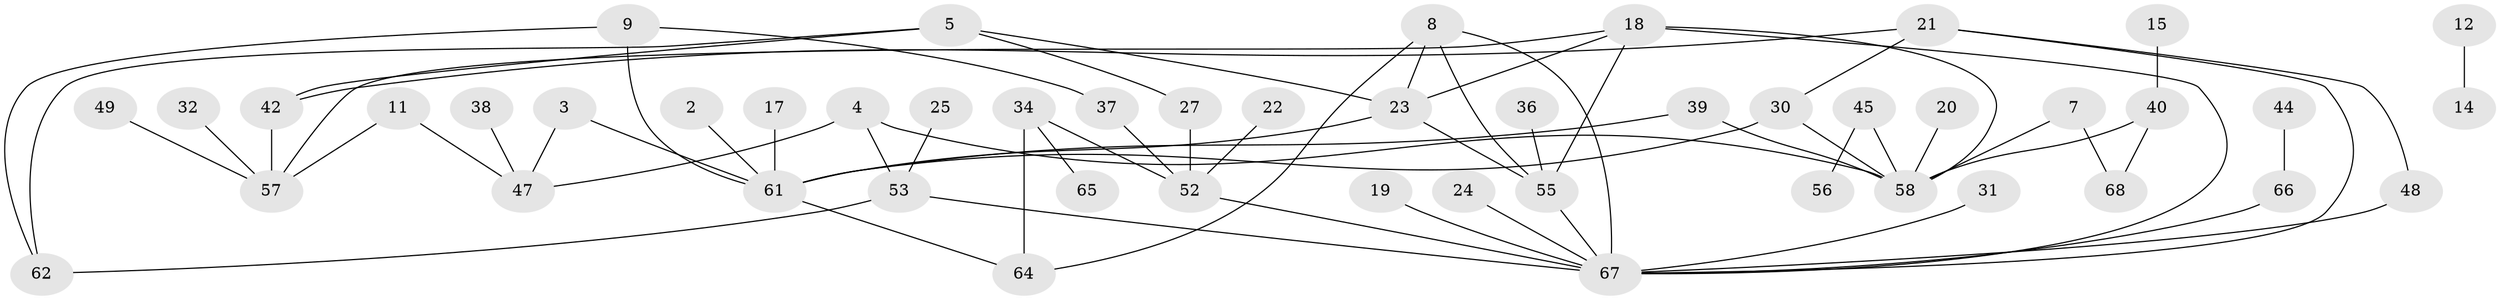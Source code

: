 // original degree distribution, {0: 0.1037037037037037, 2: 0.25925925925925924, 3: 0.22962962962962963, 5: 0.022222222222222223, 1: 0.2962962962962963, 4: 0.07407407407407407, 6: 0.014814814814814815}
// Generated by graph-tools (version 1.1) at 2025/25/03/09/25 03:25:20]
// undirected, 49 vertices, 67 edges
graph export_dot {
graph [start="1"]
  node [color=gray90,style=filled];
  2;
  3;
  4;
  5;
  7;
  8;
  9;
  11;
  12;
  14;
  15;
  17;
  18;
  19;
  20;
  21;
  22;
  23;
  24;
  25;
  27;
  30;
  31;
  32;
  34;
  36;
  37;
  38;
  39;
  40;
  42;
  44;
  45;
  47;
  48;
  49;
  52;
  53;
  55;
  56;
  57;
  58;
  61;
  62;
  64;
  65;
  66;
  67;
  68;
  2 -- 61 [weight=1.0];
  3 -- 47 [weight=1.0];
  3 -- 61 [weight=1.0];
  4 -- 47 [weight=1.0];
  4 -- 53 [weight=1.0];
  4 -- 58 [weight=1.0];
  5 -- 23 [weight=1.0];
  5 -- 27 [weight=1.0];
  5 -- 42 [weight=1.0];
  5 -- 62 [weight=1.0];
  7 -- 58 [weight=1.0];
  7 -- 68 [weight=1.0];
  8 -- 23 [weight=1.0];
  8 -- 55 [weight=1.0];
  8 -- 64 [weight=1.0];
  8 -- 67 [weight=1.0];
  9 -- 37 [weight=1.0];
  9 -- 61 [weight=1.0];
  9 -- 62 [weight=1.0];
  11 -- 47 [weight=1.0];
  11 -- 57 [weight=1.0];
  12 -- 14 [weight=1.0];
  15 -- 40 [weight=1.0];
  17 -- 61 [weight=1.0];
  18 -- 23 [weight=1.0];
  18 -- 55 [weight=1.0];
  18 -- 57 [weight=1.0];
  18 -- 58 [weight=1.0];
  18 -- 67 [weight=1.0];
  19 -- 67 [weight=1.0];
  20 -- 58 [weight=1.0];
  21 -- 30 [weight=1.0];
  21 -- 42 [weight=1.0];
  21 -- 48 [weight=1.0];
  21 -- 67 [weight=1.0];
  22 -- 52 [weight=1.0];
  23 -- 55 [weight=1.0];
  23 -- 61 [weight=1.0];
  24 -- 67 [weight=1.0];
  25 -- 53 [weight=1.0];
  27 -- 52 [weight=1.0];
  30 -- 58 [weight=1.0];
  30 -- 61 [weight=1.0];
  31 -- 67 [weight=1.0];
  32 -- 57 [weight=1.0];
  34 -- 52 [weight=1.0];
  34 -- 64 [weight=2.0];
  34 -- 65 [weight=1.0];
  36 -- 55 [weight=1.0];
  37 -- 52 [weight=1.0];
  38 -- 47 [weight=1.0];
  39 -- 58 [weight=1.0];
  39 -- 61 [weight=1.0];
  40 -- 58 [weight=1.0];
  40 -- 68 [weight=1.0];
  42 -- 57 [weight=1.0];
  44 -- 66 [weight=1.0];
  45 -- 56 [weight=1.0];
  45 -- 58 [weight=1.0];
  48 -- 67 [weight=1.0];
  49 -- 57 [weight=1.0];
  52 -- 67 [weight=1.0];
  53 -- 62 [weight=1.0];
  53 -- 67 [weight=1.0];
  55 -- 67 [weight=1.0];
  61 -- 64 [weight=1.0];
  66 -- 67 [weight=1.0];
}
